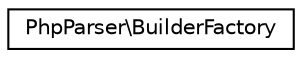 digraph "Graphical Class Hierarchy"
{
  edge [fontname="Helvetica",fontsize="10",labelfontname="Helvetica",labelfontsize="10"];
  node [fontname="Helvetica",fontsize="10",shape=record];
  rankdir="LR";
  Node0 [label="PhpParser\\BuilderFactory",height=0.2,width=0.4,color="black", fillcolor="white", style="filled",URL="$classPhpParser_1_1BuilderFactory.html"];
}
